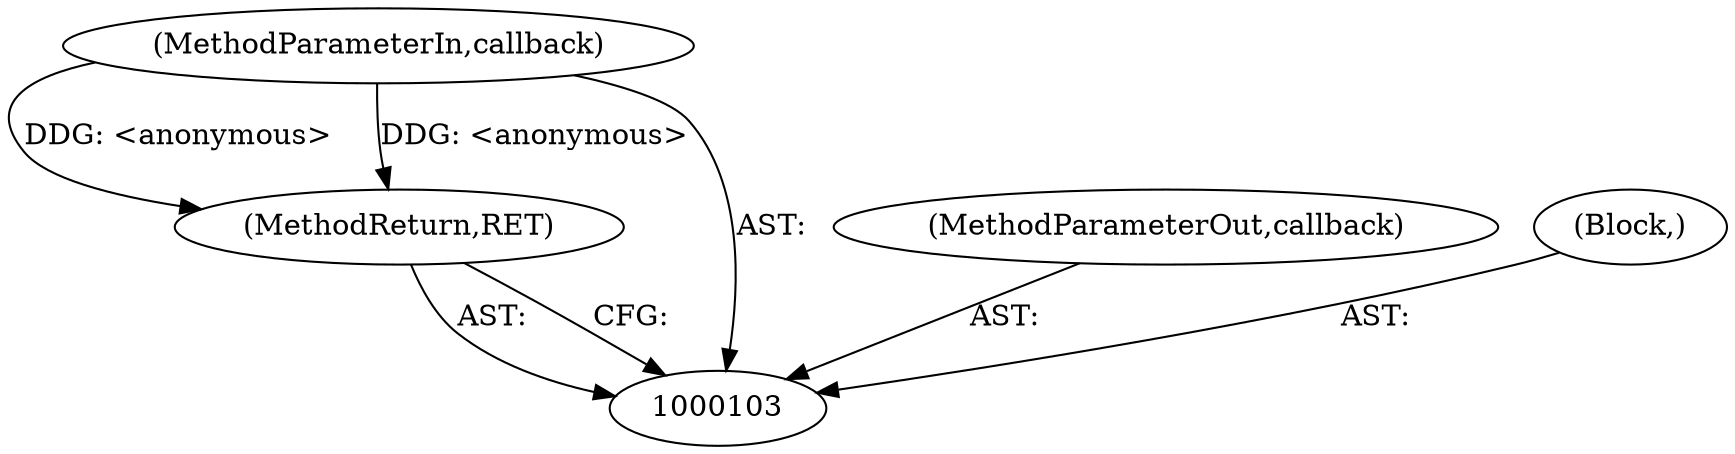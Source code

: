 digraph "0_Chrome_5a15b72a270b514cd442872221a788a303bdaa88_0" {
"1000106" [label="(MethodReturn,RET)"];
"1000104" [label="(MethodParameterIn,callback)"];
"1000116" [label="(MethodParameterOut,callback)"];
"1000105" [label="(Block,)"];
"1000106" -> "1000103"  [label="AST: "];
"1000106" -> "1000103"  [label="CFG: "];
"1000104" -> "1000106"  [label="DDG: <anonymous>"];
"1000104" -> "1000103"  [label="AST: "];
"1000104" -> "1000106"  [label="DDG: <anonymous>"];
"1000116" -> "1000103"  [label="AST: "];
"1000105" -> "1000103"  [label="AST: "];
}
